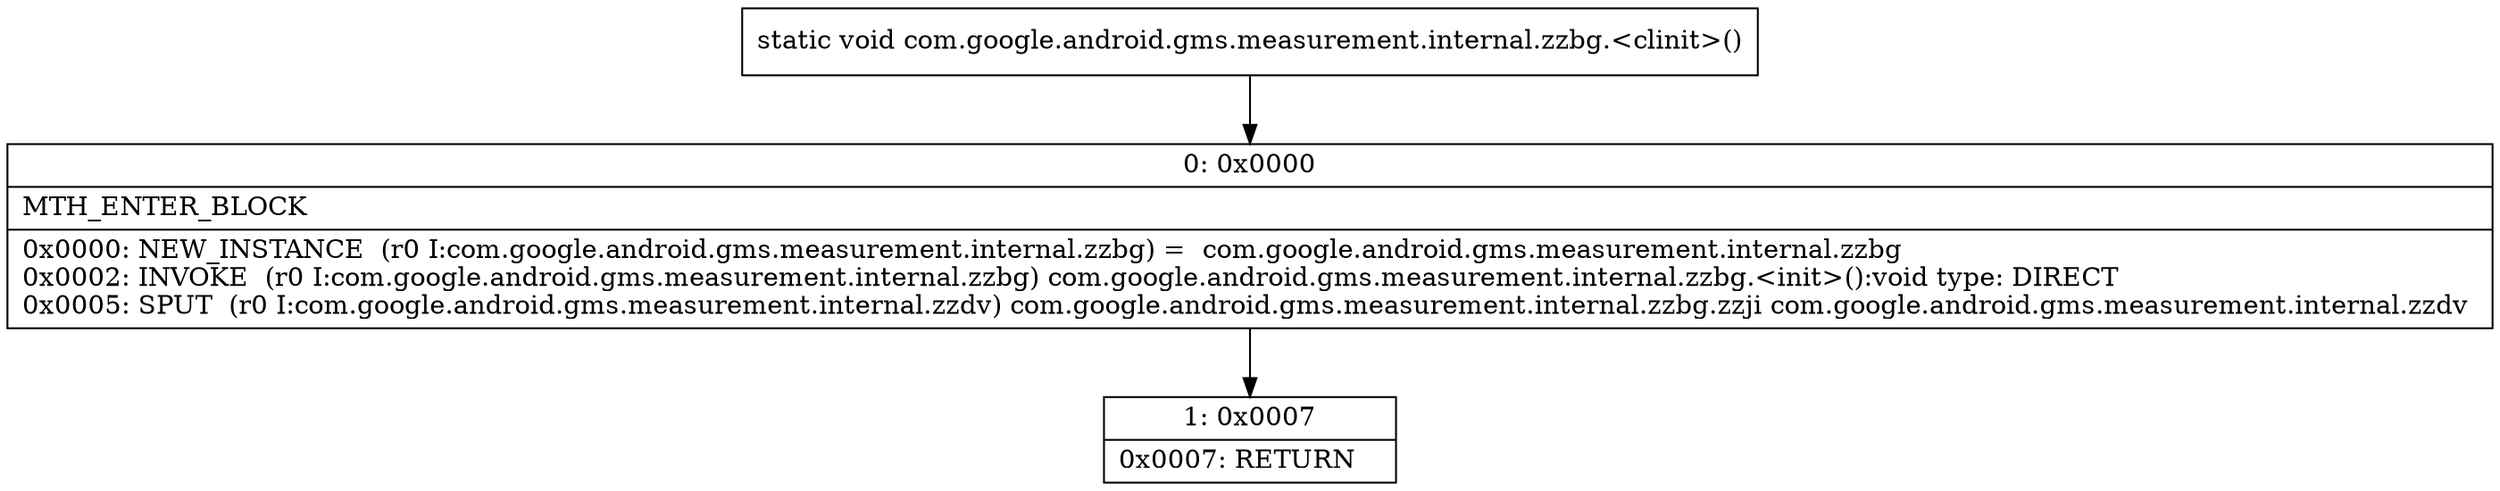digraph "CFG forcom.google.android.gms.measurement.internal.zzbg.\<clinit\>()V" {
Node_0 [shape=record,label="{0\:\ 0x0000|MTH_ENTER_BLOCK\l|0x0000: NEW_INSTANCE  (r0 I:com.google.android.gms.measurement.internal.zzbg) =  com.google.android.gms.measurement.internal.zzbg \l0x0002: INVOKE  (r0 I:com.google.android.gms.measurement.internal.zzbg) com.google.android.gms.measurement.internal.zzbg.\<init\>():void type: DIRECT \l0x0005: SPUT  (r0 I:com.google.android.gms.measurement.internal.zzdv) com.google.android.gms.measurement.internal.zzbg.zzji com.google.android.gms.measurement.internal.zzdv \l}"];
Node_1 [shape=record,label="{1\:\ 0x0007|0x0007: RETURN   \l}"];
MethodNode[shape=record,label="{static void com.google.android.gms.measurement.internal.zzbg.\<clinit\>() }"];
MethodNode -> Node_0;
Node_0 -> Node_1;
}


